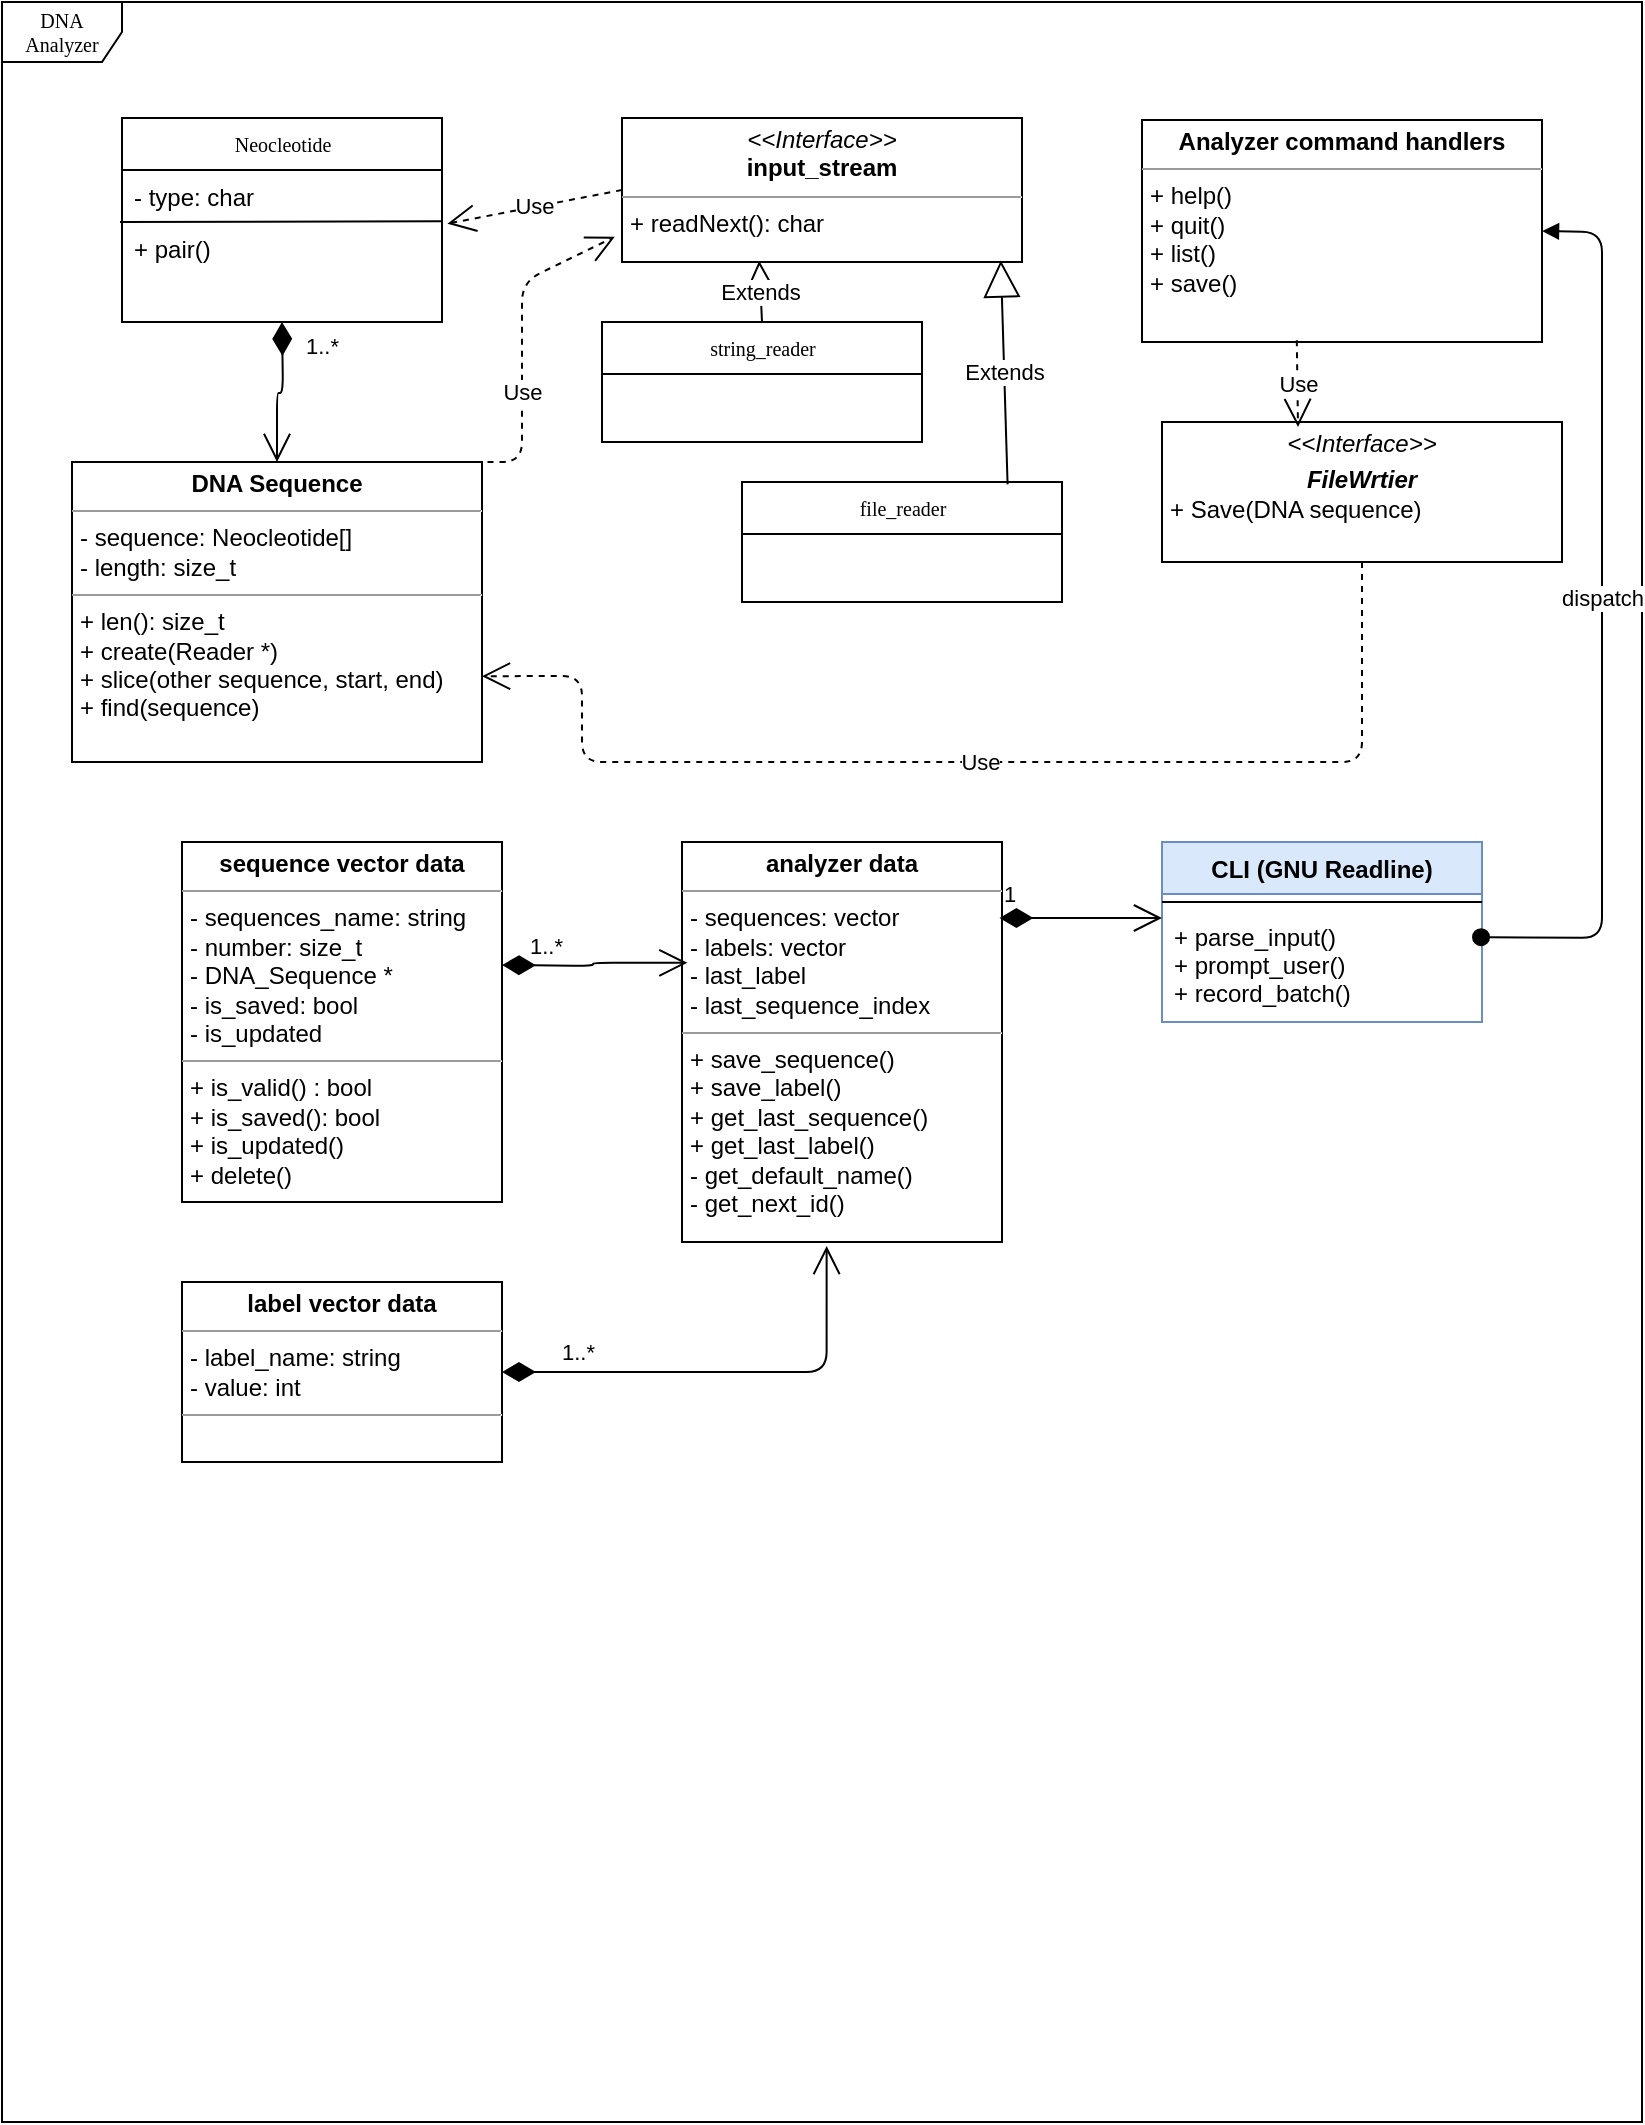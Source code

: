 <mxfile version="12.0.2" type="device" pages="1"><diagram name="Page-1" id="c4acf3e9-155e-7222-9cf6-157b1a14988f"><mxGraphModel dx="1024" dy="547" grid="1" gridSize="10" guides="1" tooltips="1" connect="1" arrows="1" fold="1" page="1" pageScale="1" pageWidth="850" pageHeight="1100" background="#ffffff" math="0" shadow="0"><root><mxCell id="0"/><mxCell id="1" parent="0"/><mxCell id="17acba5748e5396b-1" value="DNA Analyzer" style="shape=umlFrame;whiteSpace=wrap;html=1;rounded=0;shadow=0;comic=0;labelBackgroundColor=none;strokeColor=#000000;strokeWidth=1;fillColor=#ffffff;fontFamily=Verdana;fontSize=10;fontColor=#000000;align=center;" parent="1" vertex="1"><mxGeometry x="20" y="20" width="820" height="1060" as="geometry"/></mxCell><mxCell id="17acba5748e5396b-44" value="Neocleotide" style="swimlane;html=1;fontStyle=0;childLayout=stackLayout;horizontal=1;startSize=26;fillColor=none;horizontalStack=0;resizeParent=1;resizeLast=0;collapsible=1;marginBottom=0;swimlaneFillColor=#ffffff;rounded=0;shadow=0;comic=0;labelBackgroundColor=none;strokeColor=#000000;strokeWidth=1;fontFamily=Verdana;fontSize=10;fontColor=#000000;align=center;" parent="1" vertex="1"><mxGeometry x="80" y="78" width="160" height="102" as="geometry"/></mxCell><mxCell id="17acba5748e5396b-45" value="- type: char" style="text;html=1;strokeColor=none;fillColor=none;align=left;verticalAlign=top;spacingLeft=4;spacingRight=4;whiteSpace=wrap;overflow=hidden;rotatable=0;points=[[0,0.5],[1,0.5]];portConstraint=eastwest;" parent="17acba5748e5396b-44" vertex="1"><mxGeometry y="26" width="160" height="26" as="geometry"/></mxCell><mxCell id="IAEVqIV4bdmTXhawQ13V-3" value="+ pair()" style="text;html=1;strokeColor=none;fillColor=none;align=left;verticalAlign=top;spacingLeft=4;spacingRight=4;whiteSpace=wrap;overflow=hidden;rotatable=0;points=[[0,0.5],[1,0.5]];portConstraint=eastwest;" parent="17acba5748e5396b-44" vertex="1"><mxGeometry y="52" width="160" height="26" as="geometry"/></mxCell><mxCell id="IAEVqIV4bdmTXhawQ13V-2" value="" style="endArrow=none;html=1;entryX=0.997;entryY=-0.015;entryDx=0;entryDy=0;entryPerimeter=0;" parent="17acba5748e5396b-44" target="IAEVqIV4bdmTXhawQ13V-3" edge="1"><mxGeometry width="50" height="50" relative="1" as="geometry"><mxPoint x="-1" y="52" as="sourcePoint"/><mxPoint x="240" y="82" as="targetPoint"/></mxGeometry></mxCell><mxCell id="5d2195bd80daf111-9" value="&lt;p style=&quot;margin: 0px ; margin-top: 4px ; text-align: center&quot;&gt;&lt;i&gt;&amp;lt;&amp;lt;Interface&amp;gt;&amp;gt;&lt;/i&gt;&lt;br&gt;&lt;b&gt;input_stream&lt;/b&gt;&lt;/p&gt;&lt;hr size=&quot;1&quot;&gt;&lt;p style=&quot;margin: 0px ; margin-left: 4px&quot;&gt;+ readNext(): char&lt;br&gt;&lt;br&gt;&lt;/p&gt;" style="verticalAlign=top;align=left;overflow=fill;fontSize=12;fontFamily=Helvetica;html=1;rounded=0;shadow=0;comic=0;labelBackgroundColor=none;strokeColor=#000000;strokeWidth=1;fillColor=#ffffff;" parent="1" vertex="1"><mxGeometry x="330" y="78" width="200" height="72" as="geometry"/></mxCell><mxCell id="5d2195bd80daf111-12" value="&lt;p style=&quot;margin: 0px ; margin-top: 4px ; text-align: center&quot;&gt;&lt;b&gt;DNA Sequence&lt;/b&gt;&lt;/p&gt;&lt;hr size=&quot;1&quot;&gt;&lt;p style=&quot;margin: 0px ; margin-left: 4px&quot;&gt;- sequence: Neocleotide[]&lt;br&gt;- length: size_t&lt;/p&gt;&lt;hr size=&quot;1&quot;&gt;&lt;p style=&quot;margin: 0px ; margin-left: 4px&quot;&gt;+ len(): size_t&lt;br&gt;+ create(Reader *)&lt;/p&gt;&lt;p style=&quot;margin: 0px ; margin-left: 4px&quot;&gt;+ slice(other sequence, start, end)&amp;nbsp;&lt;/p&gt;&lt;p style=&quot;margin: 0px ; margin-left: 4px&quot;&gt;+ find(sequence)&lt;/p&gt;" style="verticalAlign=top;align=left;overflow=fill;fontSize=12;fontFamily=Helvetica;html=1;rounded=0;shadow=0;comic=0;labelBackgroundColor=none;strokeColor=#000000;strokeWidth=1;fillColor=#ffffff;" parent="1" vertex="1"><mxGeometry x="55" y="250" width="205" height="150" as="geometry"/></mxCell><mxCell id="5d2195bd80daf111-26" style="edgeStyle=orthogonalEdgeStyle;rounded=0;html=1;dashed=1;labelBackgroundColor=none;startFill=0;endArrow=open;endFill=0;endSize=10;fontFamily=Verdana;fontSize=10;" parent="1" edge="1"><mxGeometry relative="1" as="geometry"><Array as="points"/><mxPoint x="640" y="300" as="sourcePoint"/></mxGeometry></mxCell><mxCell id="IAEVqIV4bdmTXhawQ13V-5" value="1..*" style="endArrow=open;html=1;endSize=12;startArrow=diamondThin;startSize=14;startFill=1;edgeStyle=orthogonalEdgeStyle;align=left;verticalAlign=bottom;entryX=0.5;entryY=0;entryDx=0;entryDy=0;" parent="1" target="5d2195bd80daf111-12" edge="1"><mxGeometry x="-0.429" y="10" relative="1" as="geometry"><mxPoint x="160" y="180" as="sourcePoint"/><mxPoint x="160" y="180" as="targetPoint"/><mxPoint as="offset"/></mxGeometry></mxCell><mxCell id="IAEVqIV4bdmTXhawQ13V-7" value="Use" style="endArrow=open;endSize=12;dashed=1;html=1;exitX=0;exitY=0.5;exitDx=0;exitDy=0;entryX=1.017;entryY=0.032;entryDx=0;entryDy=0;entryPerimeter=0;" parent="1" source="5d2195bd80daf111-9" target="IAEVqIV4bdmTXhawQ13V-3" edge="1"><mxGeometry width="160" relative="1" as="geometry"><mxPoint x="590.22" y="260.01" as="sourcePoint"/><mxPoint x="680.8" y="259.94" as="targetPoint"/></mxGeometry></mxCell><mxCell id="IAEVqIV4bdmTXhawQ13V-8" value="Use" style="endArrow=open;endSize=12;dashed=1;html=1;exitX=0.75;exitY=0;exitDx=0;exitDy=0;entryX=-0.018;entryY=0.825;entryDx=0;entryDy=0;entryPerimeter=0;" parent="1" source="5d2195bd80daf111-12" target="5d2195bd80daf111-9" edge="1"><mxGeometry width="160" relative="1" as="geometry"><mxPoint x="340" y="139" as="sourcePoint"/><mxPoint x="252.72" y="140.832" as="targetPoint"/><Array as="points"><mxPoint x="280" y="250"/><mxPoint x="280" y="160"/></Array></mxGeometry></mxCell><mxCell id="IAEVqIV4bdmTXhawQ13V-9" value="string_reader" style="swimlane;html=1;fontStyle=0;childLayout=stackLayout;horizontal=1;startSize=26;fillColor=none;horizontalStack=0;resizeParent=1;resizeLast=0;collapsible=1;marginBottom=0;swimlaneFillColor=#ffffff;rounded=0;shadow=0;comic=0;labelBackgroundColor=none;strokeColor=#000000;strokeWidth=1;fontFamily=Verdana;fontSize=10;fontColor=#000000;align=center;" parent="1" vertex="1"><mxGeometry x="320" y="180" width="160" height="60" as="geometry"/></mxCell><mxCell id="IAEVqIV4bdmTXhawQ13V-14" value="Extends" style="endArrow=block;endSize=16;endFill=0;html=1;entryX=0.343;entryY=0.992;entryDx=0;entryDy=0;entryPerimeter=0;exitX=0.5;exitY=0;exitDx=0;exitDy=0;" parent="1" source="IAEVqIV4bdmTXhawQ13V-9" target="5d2195bd80daf111-9" edge="1"><mxGeometry width="160" relative="1" as="geometry"><mxPoint x="399" y="239" as="sourcePoint"/><mxPoint x="510" y="440" as="targetPoint"/></mxGeometry></mxCell><mxCell id="IAEVqIV4bdmTXhawQ13V-15" value="file_reader" style="swimlane;html=1;fontStyle=0;childLayout=stackLayout;horizontal=1;startSize=26;fillColor=none;horizontalStack=0;resizeParent=1;resizeLast=0;collapsible=1;marginBottom=0;swimlaneFillColor=#ffffff;rounded=0;shadow=0;comic=0;labelBackgroundColor=none;strokeColor=#000000;strokeWidth=1;fontFamily=Verdana;fontSize=10;fontColor=#000000;align=center;" parent="1" vertex="1"><mxGeometry x="390" y="260" width="160" height="60" as="geometry"/></mxCell><mxCell id="IAEVqIV4bdmTXhawQ13V-16" value="Extends" style="endArrow=block;endSize=16;endFill=0;html=1;entryX=0.947;entryY=0.989;entryDx=0;entryDy=0;entryPerimeter=0;exitX=0.83;exitY=0.02;exitDx=0;exitDy=0;exitPerimeter=0;" parent="1" target="5d2195bd80daf111-9" edge="1" source="IAEVqIV4bdmTXhawQ13V-15"><mxGeometry width="160" relative="1" as="geometry"><mxPoint x="519" y="320" as="sourcePoint"/><mxPoint x="407.26" y="186.124" as="targetPoint"/></mxGeometry></mxCell><mxCell id="IAEVqIV4bdmTXhawQ13V-17" value="&lt;p style=&quot;margin: 0px ; margin-top: 4px ; text-align: center&quot;&gt;&lt;b&gt;Analyzer command handlers&lt;/b&gt;&lt;/p&gt;&lt;hr size=&quot;1&quot;&gt;&lt;p style=&quot;margin: 0px ; margin-left: 4px&quot;&gt;+ help()&lt;br&gt;+ quit()&lt;/p&gt;&lt;p style=&quot;margin: 0px ; margin-left: 4px&quot;&gt;+ list()&lt;/p&gt;&lt;p style=&quot;margin: 0px ; margin-left: 4px&quot;&gt;+ save()&lt;/p&gt;" style="verticalAlign=top;align=left;overflow=fill;fontSize=12;fontFamily=Helvetica;html=1;rounded=0;shadow=0;comic=0;labelBackgroundColor=none;strokeColor=#000000;strokeWidth=1;fillColor=#ffffff;" parent="1" vertex="1"><mxGeometry x="590" y="79" width="200" height="111" as="geometry"/></mxCell><mxCell id="IAEVqIV4bdmTXhawQ13V-18" value="&lt;p style=&quot;margin: 0px ; margin-top: 4px ; text-align: center&quot;&gt;&lt;i&gt;&amp;lt;&amp;lt;Interface&amp;gt;&amp;gt;&lt;/i&gt;&lt;br&gt;&lt;/p&gt;&lt;p style=&quot;margin: 0px ; margin-top: 4px ; text-align: center&quot;&gt;&lt;i&gt;&lt;b&gt;FileWrtier&lt;/b&gt;&lt;/i&gt;&lt;/p&gt;&lt;p style=&quot;margin: 0px ; margin-left: 4px&quot;&gt;+ Save(DNA sequence)&lt;br&gt;&lt;/p&gt;" style="verticalAlign=top;align=left;overflow=fill;fontSize=12;fontFamily=Helvetica;html=1;rounded=0;shadow=0;comic=0;labelBackgroundColor=none;strokeColor=#000000;strokeWidth=1;fillColor=#ffffff;" parent="1" vertex="1"><mxGeometry x="600" y="230" width="200" height="70" as="geometry"/></mxCell><mxCell id="IAEVqIV4bdmTXhawQ13V-19" value="Use" style="endArrow=open;endSize=12;dashed=1;html=1;exitX=0.387;exitY=0.992;exitDx=0;exitDy=0;entryX=0.34;entryY=0.036;entryDx=0;entryDy=0;entryPerimeter=0;exitPerimeter=0;" parent="1" source="IAEVqIV4bdmTXhawQ13V-17" target="IAEVqIV4bdmTXhawQ13V-18" edge="1"><mxGeometry width="160" relative="1" as="geometry"><mxPoint x="340" y="139" as="sourcePoint"/><mxPoint x="252.72" y="140.832" as="targetPoint"/></mxGeometry></mxCell><mxCell id="IAEVqIV4bdmTXhawQ13V-20" value="Use" style="endArrow=open;endSize=12;dashed=1;html=1;exitX=0.5;exitY=1;exitDx=0;exitDy=0;entryX=1;entryY=0.714;entryDx=0;entryDy=0;entryPerimeter=0;" parent="1" source="IAEVqIV4bdmTXhawQ13V-18" target="5d2195bd80daf111-12" edge="1"><mxGeometry width="160" relative="1" as="geometry"><mxPoint x="350" y="149" as="sourcePoint"/><mxPoint x="262.72" y="150.832" as="targetPoint"/><Array as="points"><mxPoint x="700" y="400"/><mxPoint x="310" y="400"/><mxPoint x="310" y="357"/></Array></mxGeometry></mxCell><mxCell id="SiU_2n9aH4eaU_6bbE2--4" value="CLI (GNU Readline)" style="swimlane;fontStyle=1;align=center;verticalAlign=top;childLayout=stackLayout;horizontal=1;startSize=26;horizontalStack=0;resizeParent=1;resizeParentMax=0;resizeLast=0;collapsible=1;marginBottom=0;fillColor=#dae8fc;strokeColor=#6c8ebf;" vertex="1" parent="1"><mxGeometry x="600" y="440" width="160" height="90" as="geometry"/></mxCell><mxCell id="SiU_2n9aH4eaU_6bbE2--6" value="" style="line;strokeWidth=1;fillColor=none;align=left;verticalAlign=middle;spacingTop=-1;spacingLeft=3;spacingRight=3;rotatable=0;labelPosition=right;points=[];portConstraint=eastwest;" vertex="1" parent="SiU_2n9aH4eaU_6bbE2--4"><mxGeometry y="26" width="160" height="8" as="geometry"/></mxCell><mxCell id="SiU_2n9aH4eaU_6bbE2--7" value="+ parse_input()&#10;+ prompt_user()&#10;+ record_batch()" style="text;strokeColor=none;fillColor=none;align=left;verticalAlign=top;spacingLeft=4;spacingRight=4;overflow=hidden;rotatable=0;points=[[0,0.5],[1,0.5]];portConstraint=eastwest;" vertex="1" parent="SiU_2n9aH4eaU_6bbE2--4"><mxGeometry y="34" width="160" height="56" as="geometry"/></mxCell><mxCell id="SiU_2n9aH4eaU_6bbE2--9" value="dispatch" style="html=1;verticalAlign=bottom;startArrow=oval;startFill=1;endArrow=block;startSize=8;exitX=0.997;exitY=0.243;exitDx=0;exitDy=0;exitPerimeter=0;entryX=1;entryY=0.5;entryDx=0;entryDy=0;" edge="1" parent="1" source="SiU_2n9aH4eaU_6bbE2--7" target="IAEVqIV4bdmTXhawQ13V-17"><mxGeometry width="60" relative="1" as="geometry"><mxPoint x="520" y="910" as="sourcePoint"/><mxPoint x="580" y="910" as="targetPoint"/><Array as="points"><mxPoint x="820" y="488"/><mxPoint x="820" y="135"/></Array></mxGeometry></mxCell><mxCell id="SiU_2n9aH4eaU_6bbE2--10" value="&lt;p style=&quot;margin: 0px ; margin-top: 4px ; text-align: center&quot;&gt;&lt;b&gt;analyzer data&lt;/b&gt;&lt;/p&gt;&lt;hr size=&quot;1&quot;&gt;&lt;p style=&quot;margin: 0px ; margin-left: 4px&quot;&gt;- sequences: vector&lt;/p&gt;&lt;p style=&quot;margin: 0px ; margin-left: 4px&quot;&gt;- labels: vector&lt;/p&gt;&lt;p style=&quot;margin: 0px ; margin-left: 4px&quot;&gt;- last_label&lt;/p&gt;&lt;p style=&quot;margin: 0px ; margin-left: 4px&quot;&gt;- last_sequence_index&lt;/p&gt;&lt;hr size=&quot;1&quot;&gt;&lt;p style=&quot;margin: 0px ; margin-left: 4px&quot;&gt;+ save_sequence()&lt;/p&gt;&lt;p style=&quot;margin: 0px ; margin-left: 4px&quot;&gt;+ save_label()&lt;/p&gt;&lt;p style=&quot;margin: 0px ; margin-left: 4px&quot;&gt;+ get_last_sequence()&lt;/p&gt;&lt;p style=&quot;margin: 0px ; margin-left: 4px&quot;&gt;+ get_last_label()&lt;/p&gt;&lt;p style=&quot;margin: 0px ; margin-left: 4px&quot;&gt;- get_default_name()&lt;/p&gt;&lt;p style=&quot;margin: 0px ; margin-left: 4px&quot;&gt;- get_next_id()&lt;/p&gt;&lt;p style=&quot;margin: 0px ; margin-left: 4px&quot;&gt;&lt;br&gt;&lt;/p&gt;" style="verticalAlign=top;align=left;overflow=fill;fontSize=12;fontFamily=Helvetica;html=1;" vertex="1" parent="1"><mxGeometry x="360" y="440" width="160" height="200" as="geometry"/></mxCell><mxCell id="SiU_2n9aH4eaU_6bbE2--12" value="1" style="endArrow=open;html=1;endSize=12;startArrow=diamondThin;startSize=14;startFill=1;edgeStyle=orthogonalEdgeStyle;align=left;verticalAlign=bottom;exitX=0.992;exitY=0.19;exitDx=0;exitDy=0;exitPerimeter=0;" edge="1" parent="1" source="SiU_2n9aH4eaU_6bbE2--10"><mxGeometry x="-1" y="3" relative="1" as="geometry"><mxPoint x="530" y="580" as="sourcePoint"/><mxPoint x="600" y="478" as="targetPoint"/></mxGeometry></mxCell><mxCell id="SiU_2n9aH4eaU_6bbE2--17" value="&lt;p style=&quot;margin: 0px ; margin-top: 4px ; text-align: center&quot;&gt;&lt;b&gt;sequence vector data&lt;/b&gt;&lt;/p&gt;&lt;hr size=&quot;1&quot;&gt;&lt;p style=&quot;margin: 0px ; margin-left: 4px&quot;&gt;- sequences_name: string&lt;/p&gt;&lt;p style=&quot;margin: 0px ; margin-left: 4px&quot;&gt;- number: size_t&lt;/p&gt;&lt;p style=&quot;margin: 0px ; margin-left: 4px&quot;&gt;- DNA_Sequence *&lt;/p&gt;&lt;p style=&quot;margin: 0px ; margin-left: 4px&quot;&gt;- is_saved: bool&lt;/p&gt;&lt;p style=&quot;margin: 0px ; margin-left: 4px&quot;&gt;- is_updated&lt;/p&gt;&lt;hr size=&quot;1&quot;&gt;&lt;p style=&quot;margin: 0px ; margin-left: 4px&quot;&gt;+ is_valid() : bool&lt;/p&gt;&lt;p style=&quot;margin: 0px ; margin-left: 4px&quot;&gt;+ is_saved(): bool&lt;/p&gt;&lt;p style=&quot;margin: 0px ; margin-left: 4px&quot;&gt;+ is_updated()&lt;/p&gt;&lt;p style=&quot;margin: 0px ; margin-left: 4px&quot;&gt;+ delete()&lt;/p&gt;&lt;p style=&quot;margin: 0px ; margin-left: 4px&quot;&gt;&lt;br&gt;&lt;/p&gt;&lt;p style=&quot;margin: 0px ; margin-left: 4px&quot;&gt;&lt;br&gt;&lt;/p&gt;" style="verticalAlign=top;align=left;overflow=fill;fontSize=12;fontFamily=Helvetica;html=1;" vertex="1" parent="1"><mxGeometry x="110" y="440" width="160" height="180" as="geometry"/></mxCell><mxCell id="SiU_2n9aH4eaU_6bbE2--18" value="1..*" style="endArrow=open;html=1;endSize=12;startArrow=diamondThin;startSize=14;startFill=1;edgeStyle=orthogonalEdgeStyle;align=left;verticalAlign=bottom;exitX=0.992;exitY=0.19;exitDx=0;exitDy=0;exitPerimeter=0;entryX=0.017;entryY=0.302;entryDx=0;entryDy=0;entryPerimeter=0;" edge="1" parent="1" target="SiU_2n9aH4eaU_6bbE2--10"><mxGeometry x="-0.753" y="2" relative="1" as="geometry"><mxPoint x="270" y="501.5" as="sourcePoint"/><mxPoint x="351" y="501.5" as="targetPoint"/><mxPoint y="1" as="offset"/></mxGeometry></mxCell><mxCell id="SiU_2n9aH4eaU_6bbE2--19" value="&lt;p style=&quot;margin: 0px ; margin-top: 4px ; text-align: center&quot;&gt;&lt;b&gt;label vector data&lt;/b&gt;&lt;/p&gt;&lt;hr size=&quot;1&quot;&gt;&lt;p style=&quot;margin: 0px ; margin-left: 4px&quot;&gt;- label_name: string&lt;/p&gt;&lt;p style=&quot;margin: 0px ; margin-left: 4px&quot;&gt;- value: int&lt;/p&gt;&lt;hr size=&quot;1&quot;&gt;&lt;p style=&quot;margin: 0px ; margin-left: 4px&quot;&gt;&lt;br&gt;&lt;/p&gt;&lt;p style=&quot;margin: 0px ; margin-left: 4px&quot;&gt;&lt;br&gt;&lt;/p&gt;" style="verticalAlign=top;align=left;overflow=fill;fontSize=12;fontFamily=Helvetica;html=1;" vertex="1" parent="1"><mxGeometry x="110" y="660" width="160" height="90" as="geometry"/></mxCell><mxCell id="SiU_2n9aH4eaU_6bbE2--20" value="1..*" style="endArrow=open;html=1;endSize=12;startArrow=diamondThin;startSize=14;startFill=1;edgeStyle=orthogonalEdgeStyle;align=left;verticalAlign=bottom;exitX=1;exitY=0.5;exitDx=0;exitDy=0;entryX=0.452;entryY=1.01;entryDx=0;entryDy=0;entryPerimeter=0;" edge="1" parent="1" source="SiU_2n9aH4eaU_6bbE2--19" target="SiU_2n9aH4eaU_6bbE2--10"><mxGeometry x="-0.753" y="2" relative="1" as="geometry"><mxPoint x="283.5" y="711.5" as="sourcePoint"/><mxPoint x="340" y="705" as="targetPoint"/><mxPoint y="1" as="offset"/></mxGeometry></mxCell></root></mxGraphModel></diagram></mxfile>